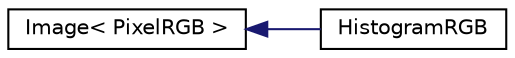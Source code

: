 digraph "Graphical Class Hierarchy"
{
  edge [fontname="Helvetica",fontsize="10",labelfontname="Helvetica",labelfontsize="10"];
  node [fontname="Helvetica",fontsize="10",shape=record];
  rankdir="LR";
  Node1 [label="Image\< PixelRGB \>",height=0.2,width=0.4,color="black", fillcolor="white", style="filled",URL="$class_image.html"];
  Node1 -> Node2 [dir="back",color="midnightblue",fontsize="10",style="solid",fontname="Helvetica"];
  Node2 [label="HistogramRGB",height=0.2,width=0.4,color="black", fillcolor="white", style="filled",URL="$class_histogram_r_g_b.html"];
}
